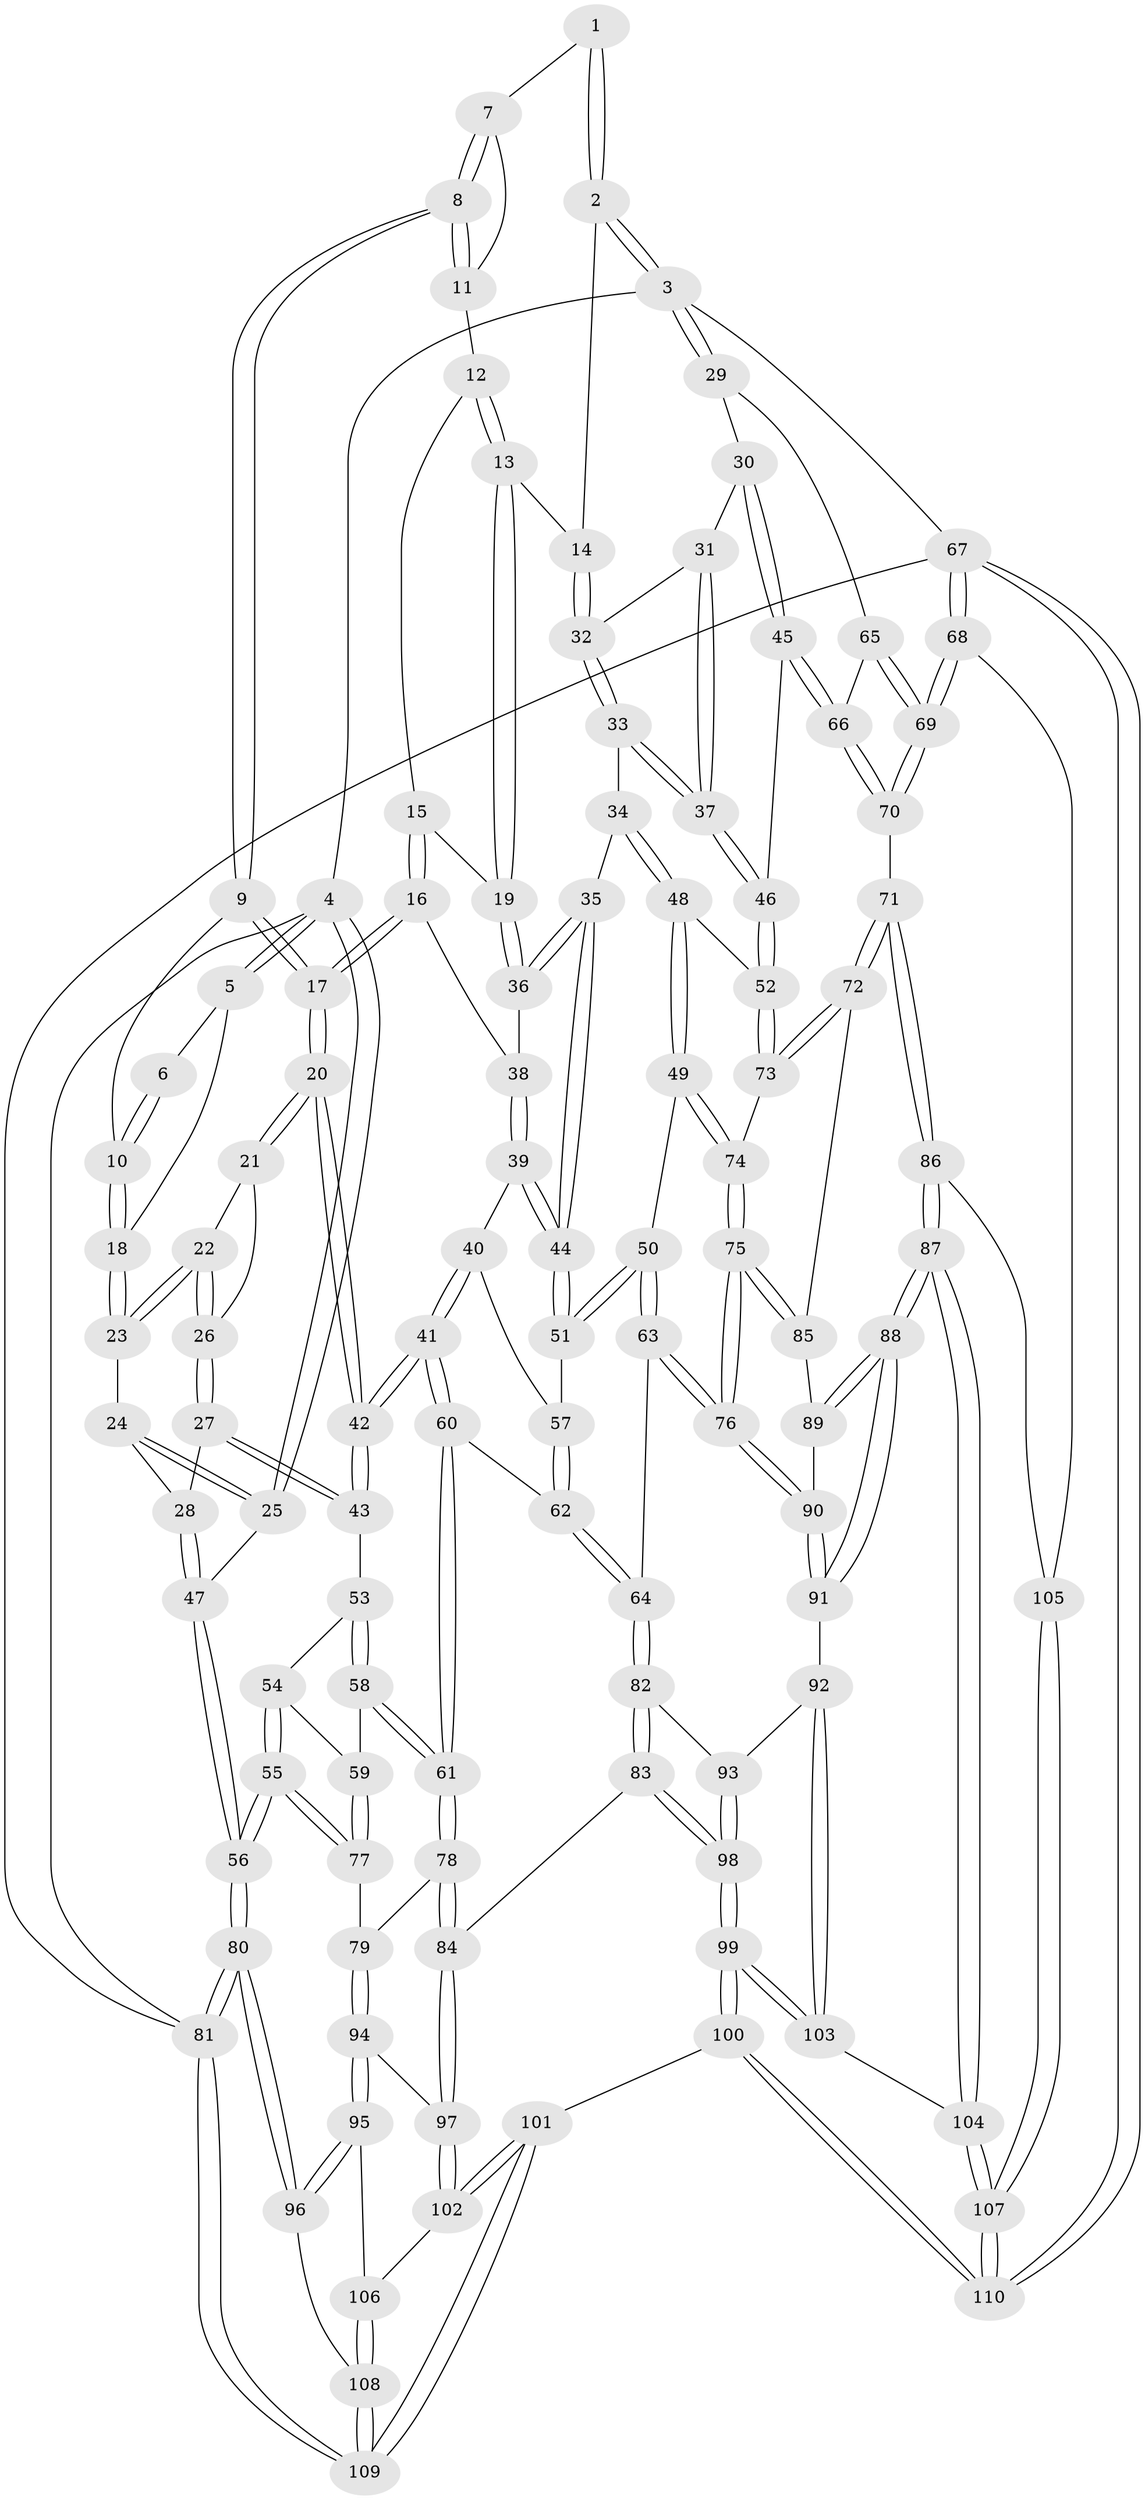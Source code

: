 // Generated by graph-tools (version 1.1) at 2025/50/03/09/25 03:50:58]
// undirected, 110 vertices, 272 edges
graph export_dot {
graph [start="1"]
  node [color=gray90,style=filled];
  1 [pos="+0.20868446683762776+0"];
  2 [pos="+0.8625778759859984+0"];
  3 [pos="+1+0"];
  4 [pos="+0+0"];
  5 [pos="+0+0"];
  6 [pos="+0.09815365696848845+0"];
  7 [pos="+0.30182907160640393+0.003356003345277896"];
  8 [pos="+0.21869012303962154+0.17472161097517663"];
  9 [pos="+0.20539931427151095+0.18827706936688257"];
  10 [pos="+0.17313826250398795+0.18389877484880734"];
  11 [pos="+0.3956916493244741+0.0991257992189559"];
  12 [pos="+0.39841563664390583+0.10042819025381983"];
  13 [pos="+0.7129494125215369+0.02421331877883365"];
  14 [pos="+0.7642706064380683+0"];
  15 [pos="+0.37792085679321674+0.22560236091058924"];
  16 [pos="+0.32316792221863105+0.29229950719437475"];
  17 [pos="+0.3186344215381554+0.29312338053971226"];
  18 [pos="+0.1423281814031015+0.19872426474228705"];
  19 [pos="+0.6100078266898808+0.22941071953030276"];
  20 [pos="+0.28161346845905244+0.35709472470679227"];
  21 [pos="+0.23355374027206788+0.3563043974295081"];
  22 [pos="+0.16603369559387865+0.30689554211197245"];
  23 [pos="+0.13147388156479892+0.20623229374358615"];
  24 [pos="+0.12849611133455843+0.20747748948985695"];
  25 [pos="+0+0.1969278071355267"];
  26 [pos="+0.14864109668365696+0.3750064658874111"];
  27 [pos="+0.09842471574197925+0.40380528708701374"];
  28 [pos="+0.07724080490300679+0.3921080401723852"];
  29 [pos="+1+0.2172461213884218"];
  30 [pos="+0.9098615217109723+0.3945309258975234"];
  31 [pos="+0.8254710428764482+0.2980156293873249"];
  32 [pos="+0.817005594869195+0.2854237252094882"];
  33 [pos="+0.762203053314679+0.3694764432731832"];
  34 [pos="+0.6451074798685832+0.3823514676291274"];
  35 [pos="+0.6030011262638602+0.3436494775324904"];
  36 [pos="+0.5970711627870271+0.2864410294488838"];
  37 [pos="+0.8040313171141901+0.43440178433053367"];
  38 [pos="+0.3885914982882193+0.32810094227496067"];
  39 [pos="+0.4282723719122344+0.40919863996958805"];
  40 [pos="+0.37938812200083033+0.4633395947468915"];
  41 [pos="+0.2840231509518669+0.47846329400805304"];
  42 [pos="+0.27720574054200114+0.46943397658803304"];
  43 [pos="+0.14150272904881753+0.4733718304116737"];
  44 [pos="+0.522172503003082+0.4373972005426949"];
  45 [pos="+0.862094061724395+0.4952028480018381"];
  46 [pos="+0.8306236525417018+0.49642259719023224"];
  47 [pos="+0+0.3974321521746743"];
  48 [pos="+0.7071810173620445+0.5048710381166215"];
  49 [pos="+0.6398757441393331+0.5618126537987101"];
  50 [pos="+0.551211486935846+0.5471964780577289"];
  51 [pos="+0.5180836671647425+0.48989999483856805"];
  52 [pos="+0.7772832433402505+0.517793106687163"];
  53 [pos="+0.13409987164965195+0.4922292257926673"];
  54 [pos="+0.12872323677003197+0.4948960821976641"];
  55 [pos="+0+0.5922867515808713"];
  56 [pos="+0+0.58576651538293"];
  57 [pos="+0.43682222972757434+0.5203436786160565"];
  58 [pos="+0.14686973433960493+0.5704062079321326"];
  59 [pos="+0.04008601347920871+0.6038133339810258"];
  60 [pos="+0.2989083864262337+0.6004678378434248"];
  61 [pos="+0.21580870673666683+0.6534457676323294"];
  62 [pos="+0.37874687510866245+0.630536453098975"];
  63 [pos="+0.4868273134192563+0.6595246879564933"];
  64 [pos="+0.4087885736802206+0.660650964191212"];
  65 [pos="+1+0.22450201623541166"];
  66 [pos="+0.8960840234356481+0.5252233253353404"];
  67 [pos="+1+1"];
  68 [pos="+1+0.8273809175132759"];
  69 [pos="+1+0.7054761034184149"];
  70 [pos="+1+0.6908147086412608"];
  71 [pos="+0.8508377958319736+0.7541841740300254"];
  72 [pos="+0.7707086000918982+0.68173125207389"];
  73 [pos="+0.769173835892517+0.6770820607006975"];
  74 [pos="+0.6457473472821016+0.6092481552658103"];
  75 [pos="+0.6114137095776615+0.69679869684968"];
  76 [pos="+0.5686990884718007+0.7275350419242723"];
  77 [pos="+0+0.63116820400672"];
  78 [pos="+0.20413815629389429+0.6751868516126031"];
  79 [pos="+0.11461180351560801+0.7101381924740751"];
  80 [pos="+0+0.8596088237940596"];
  81 [pos="+0+1"];
  82 [pos="+0.40636198863986156+0.6708485036605298"];
  83 [pos="+0.3046805810276275+0.8096965295928238"];
  84 [pos="+0.2720896543833447+0.8112996504071577"];
  85 [pos="+0.6916476463880841+0.7092735538772177"];
  86 [pos="+0.8041429788819539+0.824765106176923"];
  87 [pos="+0.7507718279839981+0.8629780232562863"];
  88 [pos="+0.7324755758881321+0.8527118000133368"];
  89 [pos="+0.690039266601559+0.750914280855093"];
  90 [pos="+0.5718057944010032+0.7874869704488111"];
  91 [pos="+0.5714095490940966+0.7993687625395167"];
  92 [pos="+0.5569721285019397+0.8174233384361621"];
  93 [pos="+0.437942491480774+0.8009238599049627"];
  94 [pos="+0.10025466193440395+0.7703781998958141"];
  95 [pos="+0.04213316878343811+0.866213063752642"];
  96 [pos="+0+0.8714425588298725"];
  97 [pos="+0.24138041753182113+0.8498036670849776"];
  98 [pos="+0.3813247671803876+0.8548881717555352"];
  99 [pos="+0.4614949449904616+1"];
  100 [pos="+0.4336449369722857+1"];
  101 [pos="+0.39660252201667184+1"];
  102 [pos="+0.21494089756083945+0.9110876441199498"];
  103 [pos="+0.5196461837725026+0.9926203418536728"];
  104 [pos="+0.7436155896729225+0.8941198523867621"];
  105 [pos="+0.8900634998764656+0.9234602110800411"];
  106 [pos="+0.10336303893545647+0.9116079466649036"];
  107 [pos="+0.8367680263319366+1"];
  108 [pos="+0.08678431385436193+1"];
  109 [pos="+0.09610778283365291+1"];
  110 [pos="+0.8499307298214643+1"];
  1 -- 2;
  1 -- 2;
  1 -- 7;
  2 -- 3;
  2 -- 3;
  2 -- 14;
  3 -- 4;
  3 -- 29;
  3 -- 29;
  3 -- 67;
  4 -- 5;
  4 -- 5;
  4 -- 25;
  4 -- 25;
  4 -- 81;
  5 -- 6;
  5 -- 18;
  6 -- 10;
  6 -- 10;
  7 -- 8;
  7 -- 8;
  7 -- 11;
  8 -- 9;
  8 -- 9;
  8 -- 11;
  8 -- 11;
  9 -- 10;
  9 -- 17;
  9 -- 17;
  10 -- 18;
  10 -- 18;
  11 -- 12;
  12 -- 13;
  12 -- 13;
  12 -- 15;
  13 -- 14;
  13 -- 19;
  13 -- 19;
  14 -- 32;
  14 -- 32;
  15 -- 16;
  15 -- 16;
  15 -- 19;
  16 -- 17;
  16 -- 17;
  16 -- 38;
  17 -- 20;
  17 -- 20;
  18 -- 23;
  18 -- 23;
  19 -- 36;
  19 -- 36;
  20 -- 21;
  20 -- 21;
  20 -- 42;
  20 -- 42;
  21 -- 22;
  21 -- 26;
  22 -- 23;
  22 -- 23;
  22 -- 26;
  22 -- 26;
  23 -- 24;
  24 -- 25;
  24 -- 25;
  24 -- 28;
  25 -- 47;
  26 -- 27;
  26 -- 27;
  27 -- 28;
  27 -- 43;
  27 -- 43;
  28 -- 47;
  28 -- 47;
  29 -- 30;
  29 -- 65;
  30 -- 31;
  30 -- 45;
  30 -- 45;
  31 -- 32;
  31 -- 37;
  31 -- 37;
  32 -- 33;
  32 -- 33;
  33 -- 34;
  33 -- 37;
  33 -- 37;
  34 -- 35;
  34 -- 48;
  34 -- 48;
  35 -- 36;
  35 -- 36;
  35 -- 44;
  35 -- 44;
  36 -- 38;
  37 -- 46;
  37 -- 46;
  38 -- 39;
  38 -- 39;
  39 -- 40;
  39 -- 44;
  39 -- 44;
  40 -- 41;
  40 -- 41;
  40 -- 57;
  41 -- 42;
  41 -- 42;
  41 -- 60;
  41 -- 60;
  42 -- 43;
  42 -- 43;
  43 -- 53;
  44 -- 51;
  44 -- 51;
  45 -- 46;
  45 -- 66;
  45 -- 66;
  46 -- 52;
  46 -- 52;
  47 -- 56;
  47 -- 56;
  48 -- 49;
  48 -- 49;
  48 -- 52;
  49 -- 50;
  49 -- 74;
  49 -- 74;
  50 -- 51;
  50 -- 51;
  50 -- 63;
  50 -- 63;
  51 -- 57;
  52 -- 73;
  52 -- 73;
  53 -- 54;
  53 -- 58;
  53 -- 58;
  54 -- 55;
  54 -- 55;
  54 -- 59;
  55 -- 56;
  55 -- 56;
  55 -- 77;
  55 -- 77;
  56 -- 80;
  56 -- 80;
  57 -- 62;
  57 -- 62;
  58 -- 59;
  58 -- 61;
  58 -- 61;
  59 -- 77;
  59 -- 77;
  60 -- 61;
  60 -- 61;
  60 -- 62;
  61 -- 78;
  61 -- 78;
  62 -- 64;
  62 -- 64;
  63 -- 64;
  63 -- 76;
  63 -- 76;
  64 -- 82;
  64 -- 82;
  65 -- 66;
  65 -- 69;
  65 -- 69;
  66 -- 70;
  66 -- 70;
  67 -- 68;
  67 -- 68;
  67 -- 110;
  67 -- 110;
  67 -- 81;
  68 -- 69;
  68 -- 69;
  68 -- 105;
  69 -- 70;
  69 -- 70;
  70 -- 71;
  71 -- 72;
  71 -- 72;
  71 -- 86;
  71 -- 86;
  72 -- 73;
  72 -- 73;
  72 -- 85;
  73 -- 74;
  74 -- 75;
  74 -- 75;
  75 -- 76;
  75 -- 76;
  75 -- 85;
  75 -- 85;
  76 -- 90;
  76 -- 90;
  77 -- 79;
  78 -- 79;
  78 -- 84;
  78 -- 84;
  79 -- 94;
  79 -- 94;
  80 -- 81;
  80 -- 81;
  80 -- 96;
  80 -- 96;
  81 -- 109;
  81 -- 109;
  82 -- 83;
  82 -- 83;
  82 -- 93;
  83 -- 84;
  83 -- 98;
  83 -- 98;
  84 -- 97;
  84 -- 97;
  85 -- 89;
  86 -- 87;
  86 -- 87;
  86 -- 105;
  87 -- 88;
  87 -- 88;
  87 -- 104;
  87 -- 104;
  88 -- 89;
  88 -- 89;
  88 -- 91;
  88 -- 91;
  89 -- 90;
  90 -- 91;
  90 -- 91;
  91 -- 92;
  92 -- 93;
  92 -- 103;
  92 -- 103;
  93 -- 98;
  93 -- 98;
  94 -- 95;
  94 -- 95;
  94 -- 97;
  95 -- 96;
  95 -- 96;
  95 -- 106;
  96 -- 108;
  97 -- 102;
  97 -- 102;
  98 -- 99;
  98 -- 99;
  99 -- 100;
  99 -- 100;
  99 -- 103;
  99 -- 103;
  100 -- 101;
  100 -- 110;
  100 -- 110;
  101 -- 102;
  101 -- 102;
  101 -- 109;
  101 -- 109;
  102 -- 106;
  103 -- 104;
  104 -- 107;
  104 -- 107;
  105 -- 107;
  105 -- 107;
  106 -- 108;
  106 -- 108;
  107 -- 110;
  107 -- 110;
  108 -- 109;
  108 -- 109;
}
